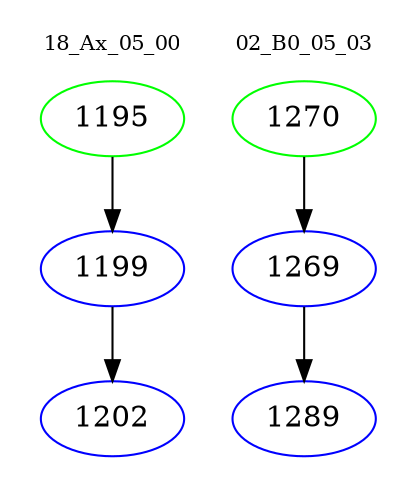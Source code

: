 digraph{
subgraph cluster_0 {
color = white
label = "18_Ax_05_00";
fontsize=10;
T0_1195 [label="1195", color="green"]
T0_1195 -> T0_1199 [color="black"]
T0_1199 [label="1199", color="blue"]
T0_1199 -> T0_1202 [color="black"]
T0_1202 [label="1202", color="blue"]
}
subgraph cluster_1 {
color = white
label = "02_B0_05_03";
fontsize=10;
T1_1270 [label="1270", color="green"]
T1_1270 -> T1_1269 [color="black"]
T1_1269 [label="1269", color="blue"]
T1_1269 -> T1_1289 [color="black"]
T1_1289 [label="1289", color="blue"]
}
}
